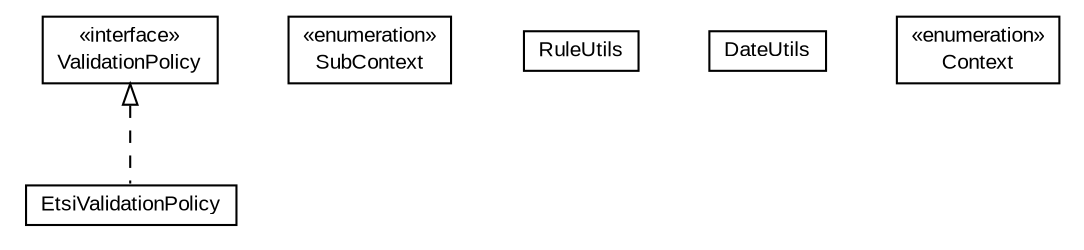 #!/usr/local/bin/dot
#
# Class diagram 
# Generated by UMLGraph version R5_6-24-gf6e263 (http://www.umlgraph.org/)
#

digraph G {
	edge [fontname="arial",fontsize=10,labelfontname="arial",labelfontsize=10];
	node [fontname="arial",fontsize=10,shape=plaintext];
	nodesep=0.25;
	ranksep=0.5;
	// eu.europa.esig.dss.validation.policy.ValidationPolicy
	c14381 [label=<<table title="eu.europa.esig.dss.validation.policy.ValidationPolicy" border="0" cellborder="1" cellspacing="0" cellpadding="2" port="p" href="./ValidationPolicy.html">
		<tr><td><table border="0" cellspacing="0" cellpadding="1">
<tr><td align="center" balign="center"> &#171;interface&#187; </td></tr>
<tr><td align="center" balign="center"> ValidationPolicy </td></tr>
		</table></td></tr>
		</table>>, URL="./ValidationPolicy.html", fontname="arial", fontcolor="black", fontsize=10.0];
	// eu.europa.esig.dss.validation.policy.SubContext
	c14382 [label=<<table title="eu.europa.esig.dss.validation.policy.SubContext" border="0" cellborder="1" cellspacing="0" cellpadding="2" port="p" href="./SubContext.html">
		<tr><td><table border="0" cellspacing="0" cellpadding="1">
<tr><td align="center" balign="center"> &#171;enumeration&#187; </td></tr>
<tr><td align="center" balign="center"> SubContext </td></tr>
		</table></td></tr>
		</table>>, URL="./SubContext.html", fontname="arial", fontcolor="black", fontsize=10.0];
	// eu.europa.esig.dss.validation.policy.RuleUtils
	c14383 [label=<<table title="eu.europa.esig.dss.validation.policy.RuleUtils" border="0" cellborder="1" cellspacing="0" cellpadding="2" port="p" href="./RuleUtils.html">
		<tr><td><table border="0" cellspacing="0" cellpadding="1">
<tr><td align="center" balign="center"> RuleUtils </td></tr>
		</table></td></tr>
		</table>>, URL="./RuleUtils.html", fontname="arial", fontcolor="black", fontsize=10.0];
	// eu.europa.esig.dss.validation.policy.EtsiValidationPolicy
	c14384 [label=<<table title="eu.europa.esig.dss.validation.policy.EtsiValidationPolicy" border="0" cellborder="1" cellspacing="0" cellpadding="2" port="p" href="./EtsiValidationPolicy.html">
		<tr><td><table border="0" cellspacing="0" cellpadding="1">
<tr><td align="center" balign="center"> EtsiValidationPolicy </td></tr>
		</table></td></tr>
		</table>>, URL="./EtsiValidationPolicy.html", fontname="arial", fontcolor="black", fontsize=10.0];
	// eu.europa.esig.dss.validation.policy.DateUtils
	c14385 [label=<<table title="eu.europa.esig.dss.validation.policy.DateUtils" border="0" cellborder="1" cellspacing="0" cellpadding="2" port="p" href="./DateUtils.html">
		<tr><td><table border="0" cellspacing="0" cellpadding="1">
<tr><td align="center" balign="center"> DateUtils </td></tr>
		</table></td></tr>
		</table>>, URL="./DateUtils.html", fontname="arial", fontcolor="black", fontsize=10.0];
	// eu.europa.esig.dss.validation.policy.Context
	c14386 [label=<<table title="eu.europa.esig.dss.validation.policy.Context" border="0" cellborder="1" cellspacing="0" cellpadding="2" port="p" href="./Context.html">
		<tr><td><table border="0" cellspacing="0" cellpadding="1">
<tr><td align="center" balign="center"> &#171;enumeration&#187; </td></tr>
<tr><td align="center" balign="center"> Context </td></tr>
		</table></td></tr>
		</table>>, URL="./Context.html", fontname="arial", fontcolor="black", fontsize=10.0];
	//eu.europa.esig.dss.validation.policy.EtsiValidationPolicy implements eu.europa.esig.dss.validation.policy.ValidationPolicy
	c14381:p -> c14384:p [dir=back,arrowtail=empty,style=dashed];
}

